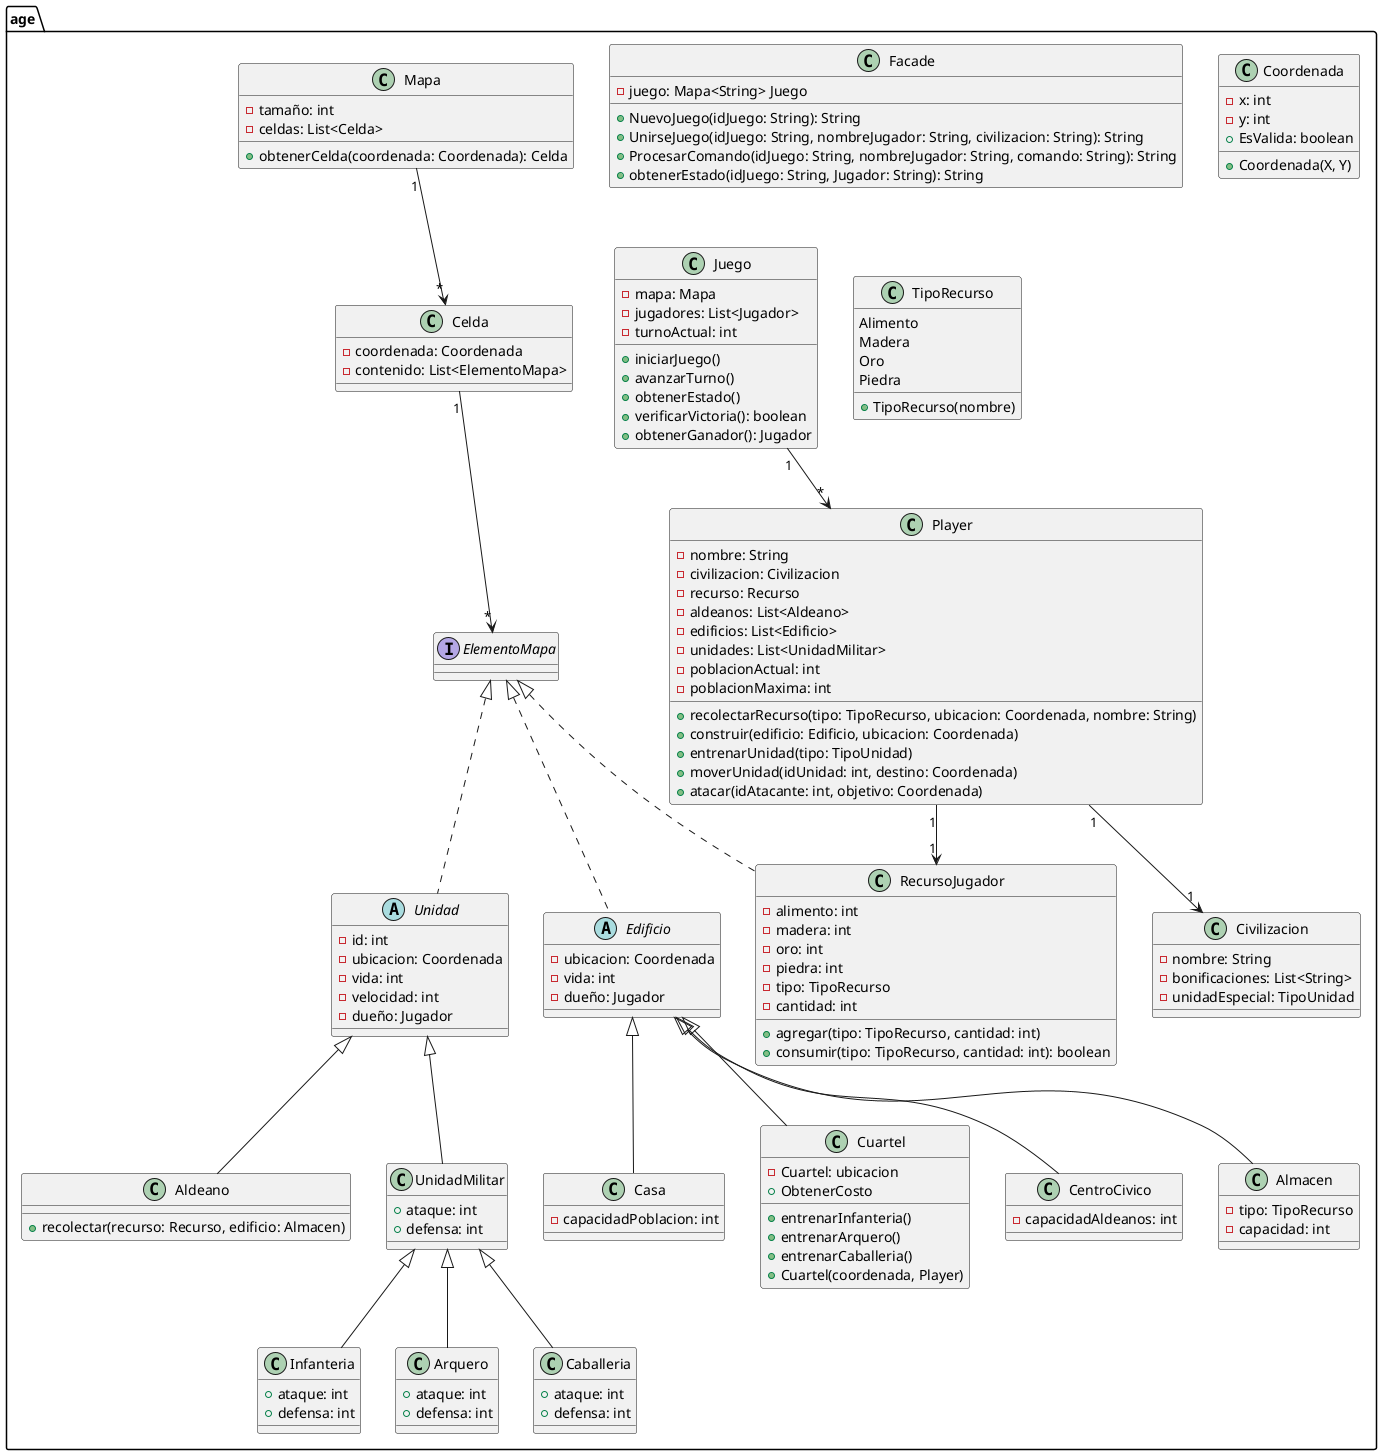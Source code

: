 @startuml PIIProyecto2025


package "age" {

    class Facade {
    - juego: Mapa<String> Juego
    + NuevoJuego(idJuego: String): String
    + UnirseJuego(idJuego: String, nombreJugador: String, civilizacion: String): String
    + ProcesarComando(idJuego: String, nombreJugador: String, comando: String): String
    + obtenerEstado(idJuego: String, Jugador: String): String
    }
    
    class Juego {
        - mapa: Mapa
        - jugadores: List<Jugador>
        - turnoActual: int
        + iniciarJuego()
        + avanzarTurno()
        + obtenerEstado()
        + verificarVictoria(): boolean
        + obtenerGanador(): Jugador
    }

    class Player {
        - nombre: String
        - civilizacion: Civilizacion
        - recurso: Recurso
        - aldeanos: List<Aldeano>
        - edificios: List<Edificio>
        - unidades: List<UnidadMilitar>
        - poblacionActual: int
        - poblacionMaxima: int
        + recolectarRecurso(tipo: TipoRecurso, ubicacion: Coordenada, nombre: String)
        + construir(edificio: Edificio, ubicacion: Coordenada)
        + entrenarUnidad(tipo: TipoUnidad)
        + moverUnidad(idUnidad: int, destino: Coordenada)
        + atacar(idAtacante: int, objetivo: Coordenada)
    }

    class Mapa {
        - tamaño: int
        - celdas: List<Celda>
        + obtenerCelda(coordenada: Coordenada): Celda
    }

    class Celda {
        - coordenada: Coordenada
        - contenido: List<ElementoMapa>
    }

    class Coordenada {
        - x: int
        - y: int
        + Coordenada(X, Y)
        + EsValida: boolean
    }

    interface ElementoMapa {
    }

    class TipoRecurso {
        Alimento
        Madera
        Oro
        Piedra
        + TipoRecurso(nombre)
    }

    class RecursoJugador implements ElementoMapa {
        - alimento: int
        - madera: int
        - oro: int
        - piedra: int
        - tipo: TipoRecurso
        - cantidad: int
        + agregar(tipo: TipoRecurso, cantidad: int)
        + consumir(tipo: TipoRecurso, cantidad: int): boolean
    }

    class Civilizacion {
        - nombre: String
        - bonificaciones: List<String>
        - unidadEspecial: TipoUnidad
    }

    abstract class Edificio implements ElementoMapa {
        - ubicacion: Coordenada
        - vida: int
        - dueño: Jugador
    }

    class CentroCivico extends Edificio {
        - capacidadAldeanos: int
    }

    class Almacen extends Edificio {
        - tipo: TipoRecurso
        - capacidad: int
    }

    class Casa extends Edificio {
        - capacidadPoblacion: int
    }

    class Cuartel extends Edificio {
        - Cuartel: ubicacion  
        + entrenarInfanteria()
        + entrenarArquero()
        + entrenarCaballeria()
        + Cuartel(coordenada, Player)
        + ObtenerCosto 
    }

    abstract class Unidad implements ElementoMapa {
        - id: int
        - ubicacion: Coordenada
        - vida: int
        - velocidad: int
        - dueño: Jugador
    }

    class Aldeano extends Unidad {
        + recolectar(recurso: Recurso, edificio: Almacen)
    }

    class UnidadMilitar extends Unidad {
        + ataque: int
        + defensa: int
    }

    class Infanteria extends UnidadMilitar {
        + ataque: int 
        + defensa: int
    
    }

    class Arquero extends UnidadMilitar {
        + ataque: int 
        + defensa: int 
    }

    class Caballeria extends UnidadMilitar {
        + ataque: int 
        + defensa: int 
    }
    
    Juego "1" --> "*" Player
    Player "1" --> "1" Civilizacion
    Player "1" --> "1" RecursoJugador
    Mapa "1" --> "*" Celda
    Celda "1" --> "*" ElementoMapa

}

@enduml
